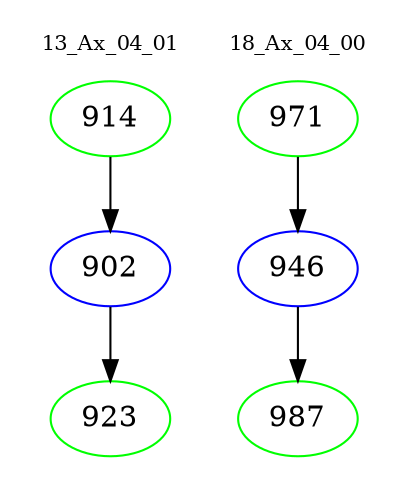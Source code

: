 digraph{
subgraph cluster_0 {
color = white
label = "13_Ax_04_01";
fontsize=10;
T0_914 [label="914", color="green"]
T0_914 -> T0_902 [color="black"]
T0_902 [label="902", color="blue"]
T0_902 -> T0_923 [color="black"]
T0_923 [label="923", color="green"]
}
subgraph cluster_1 {
color = white
label = "18_Ax_04_00";
fontsize=10;
T1_971 [label="971", color="green"]
T1_971 -> T1_946 [color="black"]
T1_946 [label="946", color="blue"]
T1_946 -> T1_987 [color="black"]
T1_987 [label="987", color="green"]
}
}
